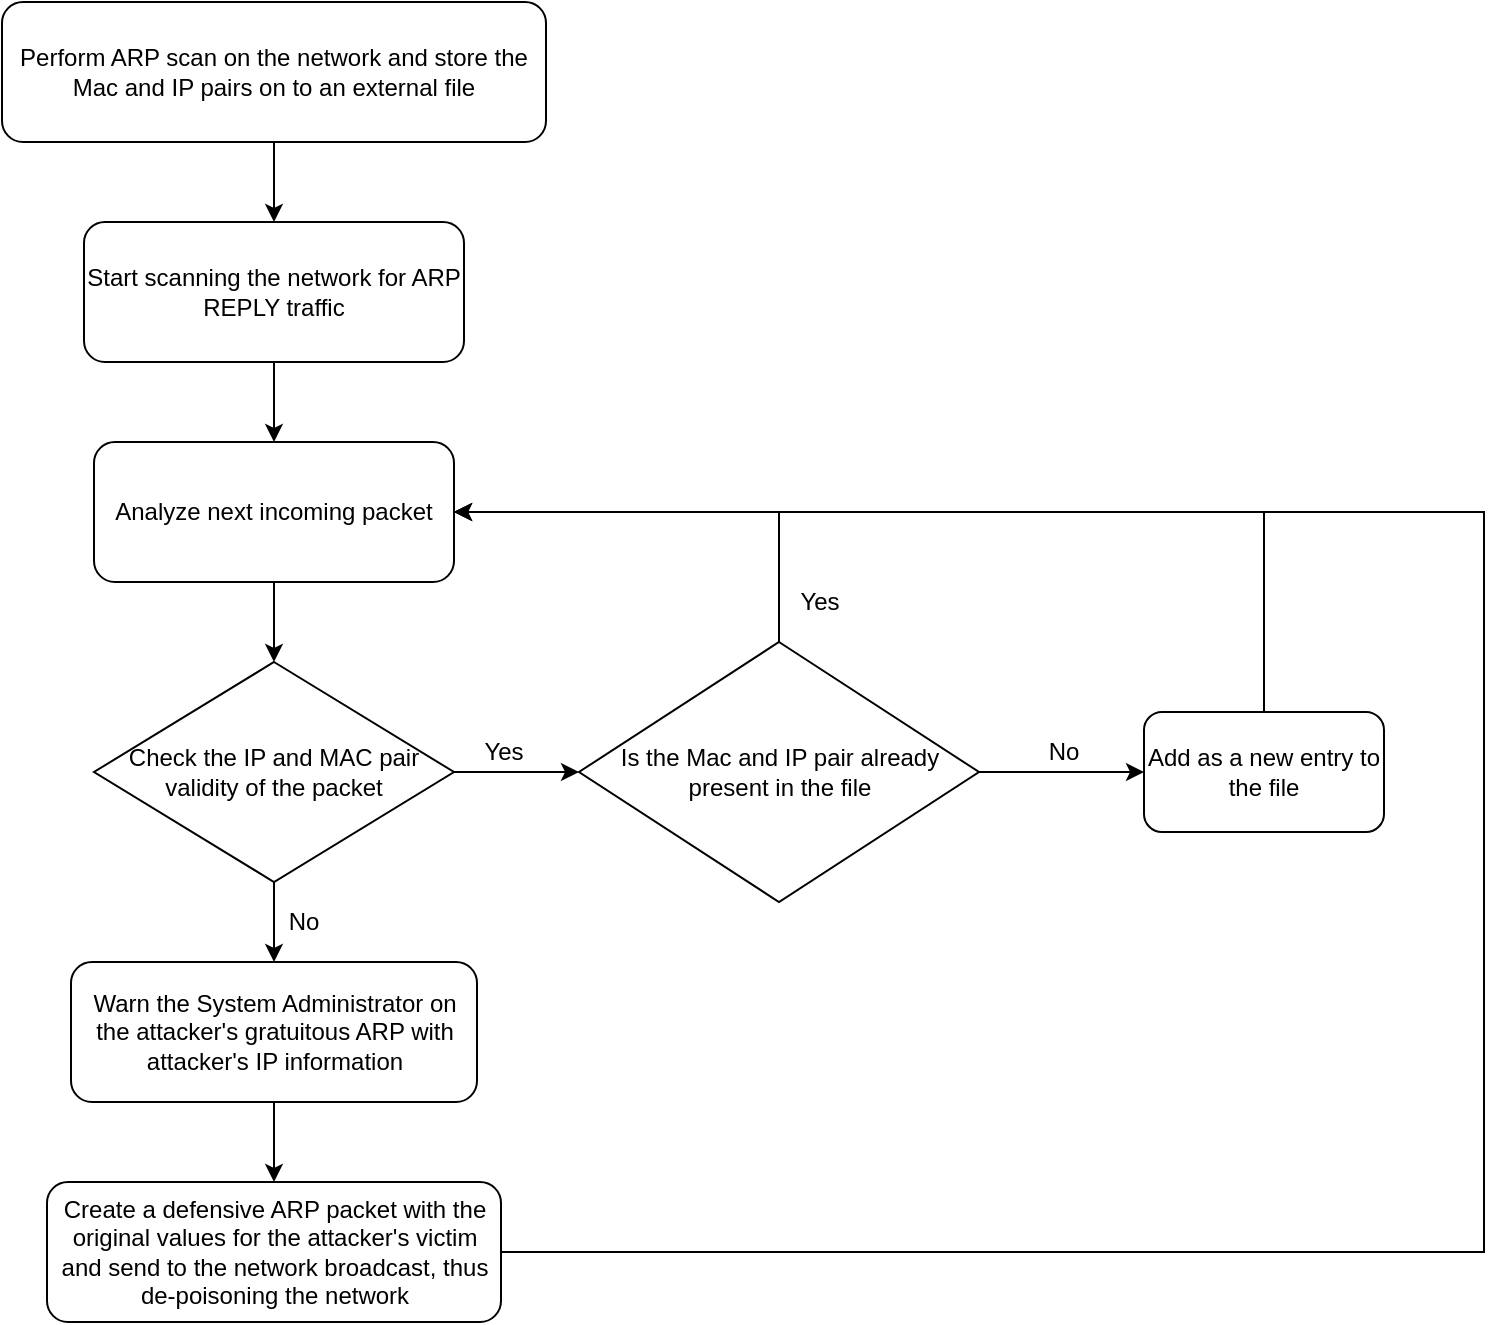 <mxfile version="10.6.1" type="device"><diagram id="Lk026ZhWrwzpM9Mi4Rv8" name="Page-1"><mxGraphModel dx="840" dy="481" grid="1" gridSize="10" guides="1" tooltips="1" connect="1" arrows="1" fold="1" page="1" pageScale="1" pageWidth="850" pageHeight="1100" math="0" shadow="0"><root><mxCell id="0"/><mxCell id="1" parent="0"/><mxCell id="buBf_CpufieGGy0OGygT-1" value="Perform ARP scan on the network and store the Mac and IP pairs on to an external file" style="rounded=1;whiteSpace=wrap;html=1;" parent="1" vertex="1"><mxGeometry x="59" y="120" width="272" height="70" as="geometry"/></mxCell><mxCell id="buBf_CpufieGGy0OGygT-4" value="Start scanning the network for ARP REPLY traffic" style="rounded=1;whiteSpace=wrap;html=1;" parent="1" vertex="1"><mxGeometry x="100" y="230" width="190" height="70" as="geometry"/></mxCell><mxCell id="buBf_CpufieGGy0OGygT-5" value="" style="endArrow=classic;html=1;exitX=0.5;exitY=1;exitDx=0;exitDy=0;" parent="1" source="buBf_CpufieGGy0OGygT-1" target="buBf_CpufieGGy0OGygT-4" edge="1"><mxGeometry width="50" height="50" relative="1" as="geometry"><mxPoint x="339" y="127" as="sourcePoint"/><mxPoint x="160" y="200" as="targetPoint"/></mxGeometry></mxCell><mxCell id="buBf_CpufieGGy0OGygT-7" value="Analyze next incoming packet" style="rounded=1;whiteSpace=wrap;html=1;" parent="1" vertex="1"><mxGeometry x="105" y="340" width="180" height="70" as="geometry"/></mxCell><mxCell id="buBf_CpufieGGy0OGygT-16" value="" style="edgeStyle=orthogonalEdgeStyle;rounded=0;orthogonalLoop=1;jettySize=auto;html=1;" parent="1" source="buBf_CpufieGGy0OGygT-10" target="buBf_CpufieGGy0OGygT-15" edge="1"><mxGeometry relative="1" as="geometry"/></mxCell><mxCell id="buBf_CpufieGGy0OGygT-32" value="" style="edgeStyle=orthogonalEdgeStyle;rounded=0;orthogonalLoop=1;jettySize=auto;html=1;entryX=0.5;entryY=0;entryDx=0;entryDy=0;" parent="1" source="buBf_CpufieGGy0OGygT-10" target="buBf_CpufieGGy0OGygT-33" edge="1"><mxGeometry relative="1" as="geometry"><mxPoint x="195" y="660" as="targetPoint"/></mxGeometry></mxCell><mxCell id="buBf_CpufieGGy0OGygT-10" value="Check the IP and MAC pair validity of the packet" style="rhombus;whiteSpace=wrap;html=1;" parent="1" vertex="1"><mxGeometry x="105" y="450" width="180" height="110" as="geometry"/></mxCell><mxCell id="buBf_CpufieGGy0OGygT-18" value="" style="edgeStyle=orthogonalEdgeStyle;rounded=0;orthogonalLoop=1;jettySize=auto;html=1;entryX=0;entryY=0.5;entryDx=0;entryDy=0;" parent="1" source="buBf_CpufieGGy0OGygT-15" target="buBf_CpufieGGy0OGygT-19" edge="1"><mxGeometry relative="1" as="geometry"><mxPoint x="590" y="495" as="targetPoint"/></mxGeometry></mxCell><mxCell id="buBf_CpufieGGy0OGygT-39" value="" style="edgeStyle=orthogonalEdgeStyle;rounded=0;orthogonalLoop=1;jettySize=auto;html=1;entryX=1;entryY=0.5;entryDx=0;entryDy=0;" parent="1" source="buBf_CpufieGGy0OGygT-15" target="buBf_CpufieGGy0OGygT-7" edge="1"><mxGeometry relative="1" as="geometry"><mxPoint x="447.5" y="360" as="targetPoint"/><Array as="points"><mxPoint x="448" y="375"/></Array></mxGeometry></mxCell><mxCell id="buBf_CpufieGGy0OGygT-15" value="Is the Mac and IP pair already present in the file" style="rhombus;whiteSpace=wrap;html=1;" parent="1" vertex="1"><mxGeometry x="347.5" y="440" width="200" height="130" as="geometry"/></mxCell><mxCell id="buBf_CpufieGGy0OGygT-14" value="" style="endArrow=classic;html=1;entryX=0.5;entryY=0;entryDx=0;entryDy=0;exitX=0.5;exitY=1;exitDx=0;exitDy=0;" parent="1" source="buBf_CpufieGGy0OGygT-4" target="buBf_CpufieGGy0OGygT-7" edge="1"><mxGeometry width="50" height="50" relative="1" as="geometry"><mxPoint x="190" y="280" as="sourcePoint"/><mxPoint x="100" y="650" as="targetPoint"/></mxGeometry></mxCell><mxCell id="buBf_CpufieGGy0OGygT-41" value="" style="edgeStyle=orthogonalEdgeStyle;rounded=0;orthogonalLoop=1;jettySize=auto;html=1;entryX=1;entryY=0.5;entryDx=0;entryDy=0;" parent="1" source="buBf_CpufieGGy0OGygT-19" target="buBf_CpufieGGy0OGygT-7" edge="1"><mxGeometry relative="1" as="geometry"><mxPoint x="690" y="395" as="targetPoint"/><Array as="points"><mxPoint x="690" y="375"/></Array></mxGeometry></mxCell><mxCell id="buBf_CpufieGGy0OGygT-19" value="Add as a new entry to the file" style="rounded=1;whiteSpace=wrap;html=1;" parent="1" vertex="1"><mxGeometry x="630" y="475" width="120" height="60" as="geometry"/></mxCell><mxCell id="buBf_CpufieGGy0OGygT-30" value="" style="endArrow=classic;html=1;exitX=0.5;exitY=1;exitDx=0;exitDy=0;entryX=0.5;entryY=0;entryDx=0;entryDy=0;" parent="1" source="buBf_CpufieGGy0OGygT-7" target="buBf_CpufieGGy0OGygT-10" edge="1"><mxGeometry width="50" height="50" relative="1" as="geometry"><mxPoint x="60" y="630" as="sourcePoint"/><mxPoint x="110" y="580" as="targetPoint"/></mxGeometry></mxCell><mxCell id="buBf_CpufieGGy0OGygT-35" value="" style="edgeStyle=orthogonalEdgeStyle;rounded=0;orthogonalLoop=1;jettySize=auto;html=1;" parent="1" source="buBf_CpufieGGy0OGygT-33" target="buBf_CpufieGGy0OGygT-34" edge="1"><mxGeometry relative="1" as="geometry"/></mxCell><mxCell id="buBf_CpufieGGy0OGygT-33" value="Warn the System Administrator on the attacker's gratuitous ARP with attacker's IP information" style="rounded=1;whiteSpace=wrap;html=1;" parent="1" vertex="1"><mxGeometry x="93.5" y="600" width="203" height="70" as="geometry"/></mxCell><mxCell id="buBf_CpufieGGy0OGygT-37" value="" style="edgeStyle=orthogonalEdgeStyle;rounded=0;orthogonalLoop=1;jettySize=auto;html=1;entryX=1;entryY=0.5;entryDx=0;entryDy=0;" parent="1" source="buBf_CpufieGGy0OGygT-34" target="buBf_CpufieGGy0OGygT-7" edge="1"><mxGeometry relative="1" as="geometry"><mxPoint x="388.5" y="745" as="targetPoint"/><Array as="points"><mxPoint x="800" y="745"/><mxPoint x="800" y="375"/></Array></mxGeometry></mxCell><mxCell id="buBf_CpufieGGy0OGygT-34" value="Create a defensive ARP packet with the original values for the attacker's victim and send to the network broadcast, thus de-poisoning the network" style="rounded=1;whiteSpace=wrap;html=1;" parent="1" vertex="1"><mxGeometry x="81.5" y="710" width="227" height="70" as="geometry"/></mxCell><mxCell id="buBf_CpufieGGy0OGygT-42" value="Yes" style="text;html=1;strokeColor=none;fillColor=none;align=center;verticalAlign=middle;whiteSpace=wrap;rounded=0;" parent="1" vertex="1"><mxGeometry x="290" y="485" width="40" height="20" as="geometry"/></mxCell><mxCell id="buBf_CpufieGGy0OGygT-44" value="No" style="text;html=1;strokeColor=none;fillColor=none;align=center;verticalAlign=middle;whiteSpace=wrap;rounded=0;" parent="1" vertex="1"><mxGeometry x="570" y="485" width="40" height="20" as="geometry"/></mxCell><mxCell id="buBf_CpufieGGy0OGygT-45" value="Yes" style="text;html=1;strokeColor=none;fillColor=none;align=center;verticalAlign=middle;whiteSpace=wrap;rounded=0;" parent="1" vertex="1"><mxGeometry x="447.5" y="410" width="40" height="20" as="geometry"/></mxCell><mxCell id="buBf_CpufieGGy0OGygT-46" value="No" style="text;html=1;strokeColor=none;fillColor=none;align=center;verticalAlign=middle;whiteSpace=wrap;rounded=0;" parent="1" vertex="1"><mxGeometry x="190" y="570" width="40" height="20" as="geometry"/></mxCell></root></mxGraphModel></diagram></mxfile>